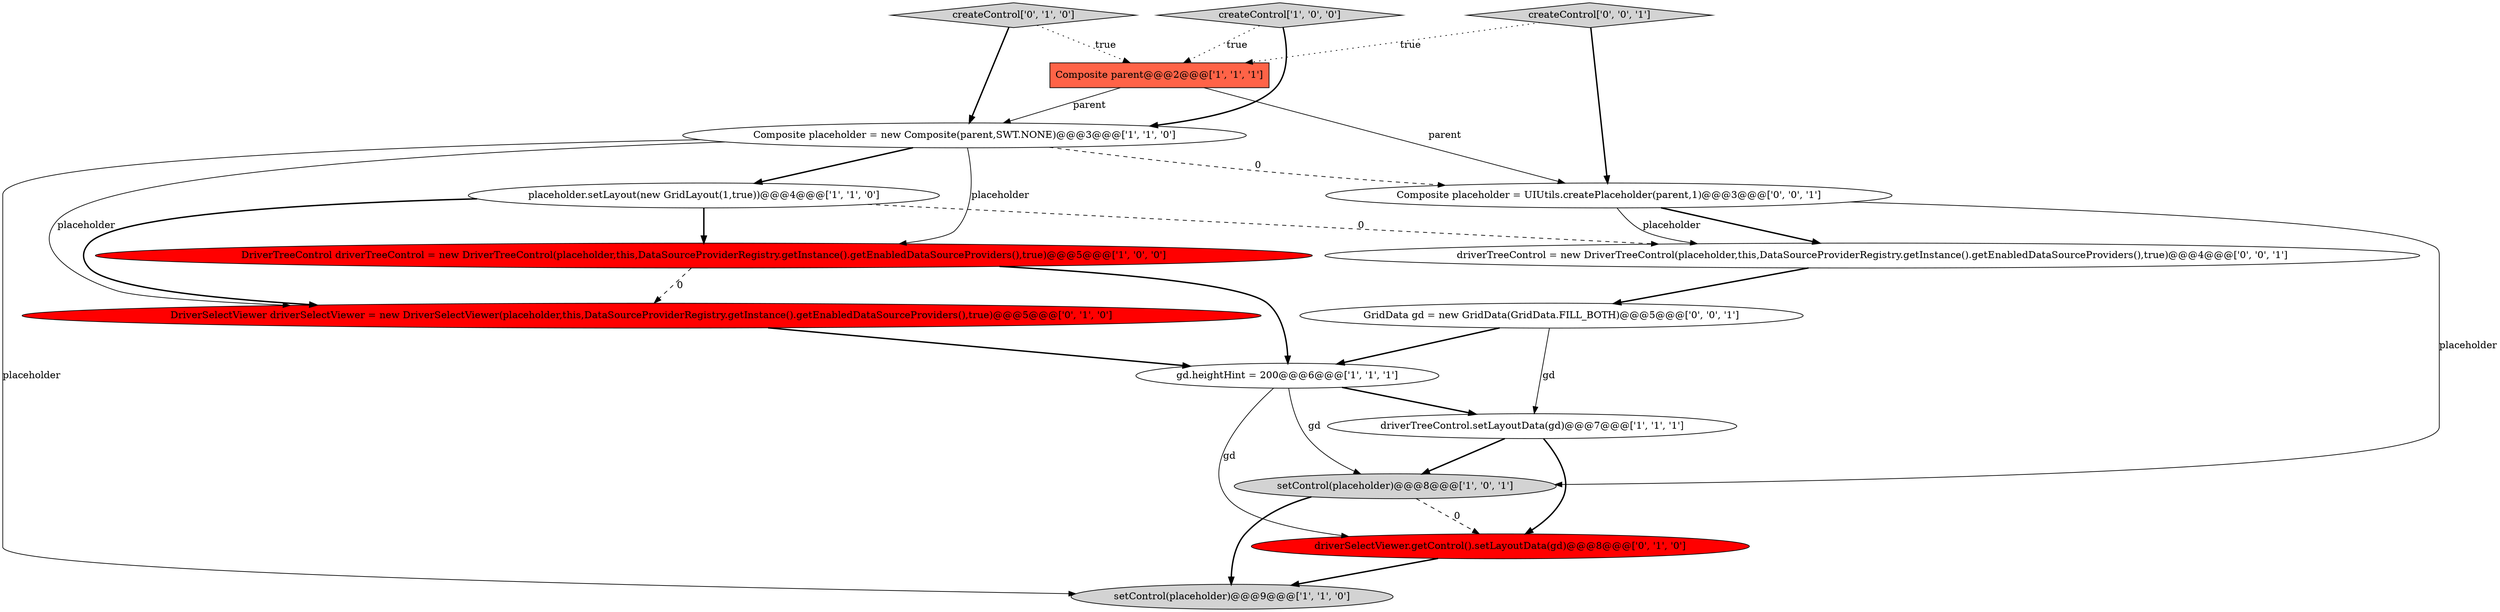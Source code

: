 digraph {
10 [style = filled, label = "driverSelectViewer.getControl().setLayoutData(gd)@@@8@@@['0', '1', '0']", fillcolor = red, shape = ellipse image = "AAA1AAABBB2BBB"];
13 [style = filled, label = "createControl['0', '0', '1']", fillcolor = lightgray, shape = diamond image = "AAA0AAABBB3BBB"];
7 [style = filled, label = "driverTreeControl.setLayoutData(gd)@@@7@@@['1', '1', '1']", fillcolor = white, shape = ellipse image = "AAA0AAABBB1BBB"];
11 [style = filled, label = "DriverSelectViewer driverSelectViewer = new DriverSelectViewer(placeholder,this,DataSourceProviderRegistry.getInstance().getEnabledDataSourceProviders(),true)@@@5@@@['0', '1', '0']", fillcolor = red, shape = ellipse image = "AAA1AAABBB2BBB"];
2 [style = filled, label = "gd.heightHint = 200@@@6@@@['1', '1', '1']", fillcolor = white, shape = ellipse image = "AAA0AAABBB1BBB"];
8 [style = filled, label = "Composite parent@@@2@@@['1', '1', '1']", fillcolor = tomato, shape = box image = "AAA0AAABBB1BBB"];
1 [style = filled, label = "DriverTreeControl driverTreeControl = new DriverTreeControl(placeholder,this,DataSourceProviderRegistry.getInstance().getEnabledDataSourceProviders(),true)@@@5@@@['1', '0', '0']", fillcolor = red, shape = ellipse image = "AAA1AAABBB1BBB"];
14 [style = filled, label = "Composite placeholder = UIUtils.createPlaceholder(parent,1)@@@3@@@['0', '0', '1']", fillcolor = white, shape = ellipse image = "AAA0AAABBB3BBB"];
15 [style = filled, label = "GridData gd = new GridData(GridData.FILL_BOTH)@@@5@@@['0', '0', '1']", fillcolor = white, shape = ellipse image = "AAA0AAABBB3BBB"];
9 [style = filled, label = "createControl['0', '1', '0']", fillcolor = lightgray, shape = diamond image = "AAA0AAABBB2BBB"];
4 [style = filled, label = "placeholder.setLayout(new GridLayout(1,true))@@@4@@@['1', '1', '0']", fillcolor = white, shape = ellipse image = "AAA0AAABBB1BBB"];
0 [style = filled, label = "Composite placeholder = new Composite(parent,SWT.NONE)@@@3@@@['1', '1', '0']", fillcolor = white, shape = ellipse image = "AAA0AAABBB1BBB"];
6 [style = filled, label = "setControl(placeholder)@@@8@@@['1', '0', '1']", fillcolor = lightgray, shape = ellipse image = "AAA0AAABBB1BBB"];
12 [style = filled, label = "driverTreeControl = new DriverTreeControl(placeholder,this,DataSourceProviderRegistry.getInstance().getEnabledDataSourceProviders(),true)@@@4@@@['0', '0', '1']", fillcolor = white, shape = ellipse image = "AAA0AAABBB3BBB"];
5 [style = filled, label = "setControl(placeholder)@@@9@@@['1', '1', '0']", fillcolor = lightgray, shape = ellipse image = "AAA0AAABBB1BBB"];
3 [style = filled, label = "createControl['1', '0', '0']", fillcolor = lightgray, shape = diamond image = "AAA0AAABBB1BBB"];
14->6 [style = solid, label="placeholder"];
15->2 [style = bold, label=""];
14->12 [style = solid, label="placeholder"];
0->5 [style = solid, label="placeholder"];
9->0 [style = bold, label=""];
7->10 [style = bold, label=""];
12->15 [style = bold, label=""];
8->0 [style = solid, label="parent"];
11->2 [style = bold, label=""];
3->0 [style = bold, label=""];
4->12 [style = dashed, label="0"];
6->10 [style = dashed, label="0"];
2->6 [style = solid, label="gd"];
9->8 [style = dotted, label="true"];
0->11 [style = solid, label="placeholder"];
0->14 [style = dashed, label="0"];
6->5 [style = bold, label=""];
10->5 [style = bold, label=""];
0->1 [style = solid, label="placeholder"];
0->4 [style = bold, label=""];
13->8 [style = dotted, label="true"];
1->11 [style = dashed, label="0"];
14->12 [style = bold, label=""];
7->6 [style = bold, label=""];
4->1 [style = bold, label=""];
8->14 [style = solid, label="parent"];
1->2 [style = bold, label=""];
2->7 [style = bold, label=""];
4->11 [style = bold, label=""];
3->8 [style = dotted, label="true"];
2->10 [style = solid, label="gd"];
15->7 [style = solid, label="gd"];
13->14 [style = bold, label=""];
}
